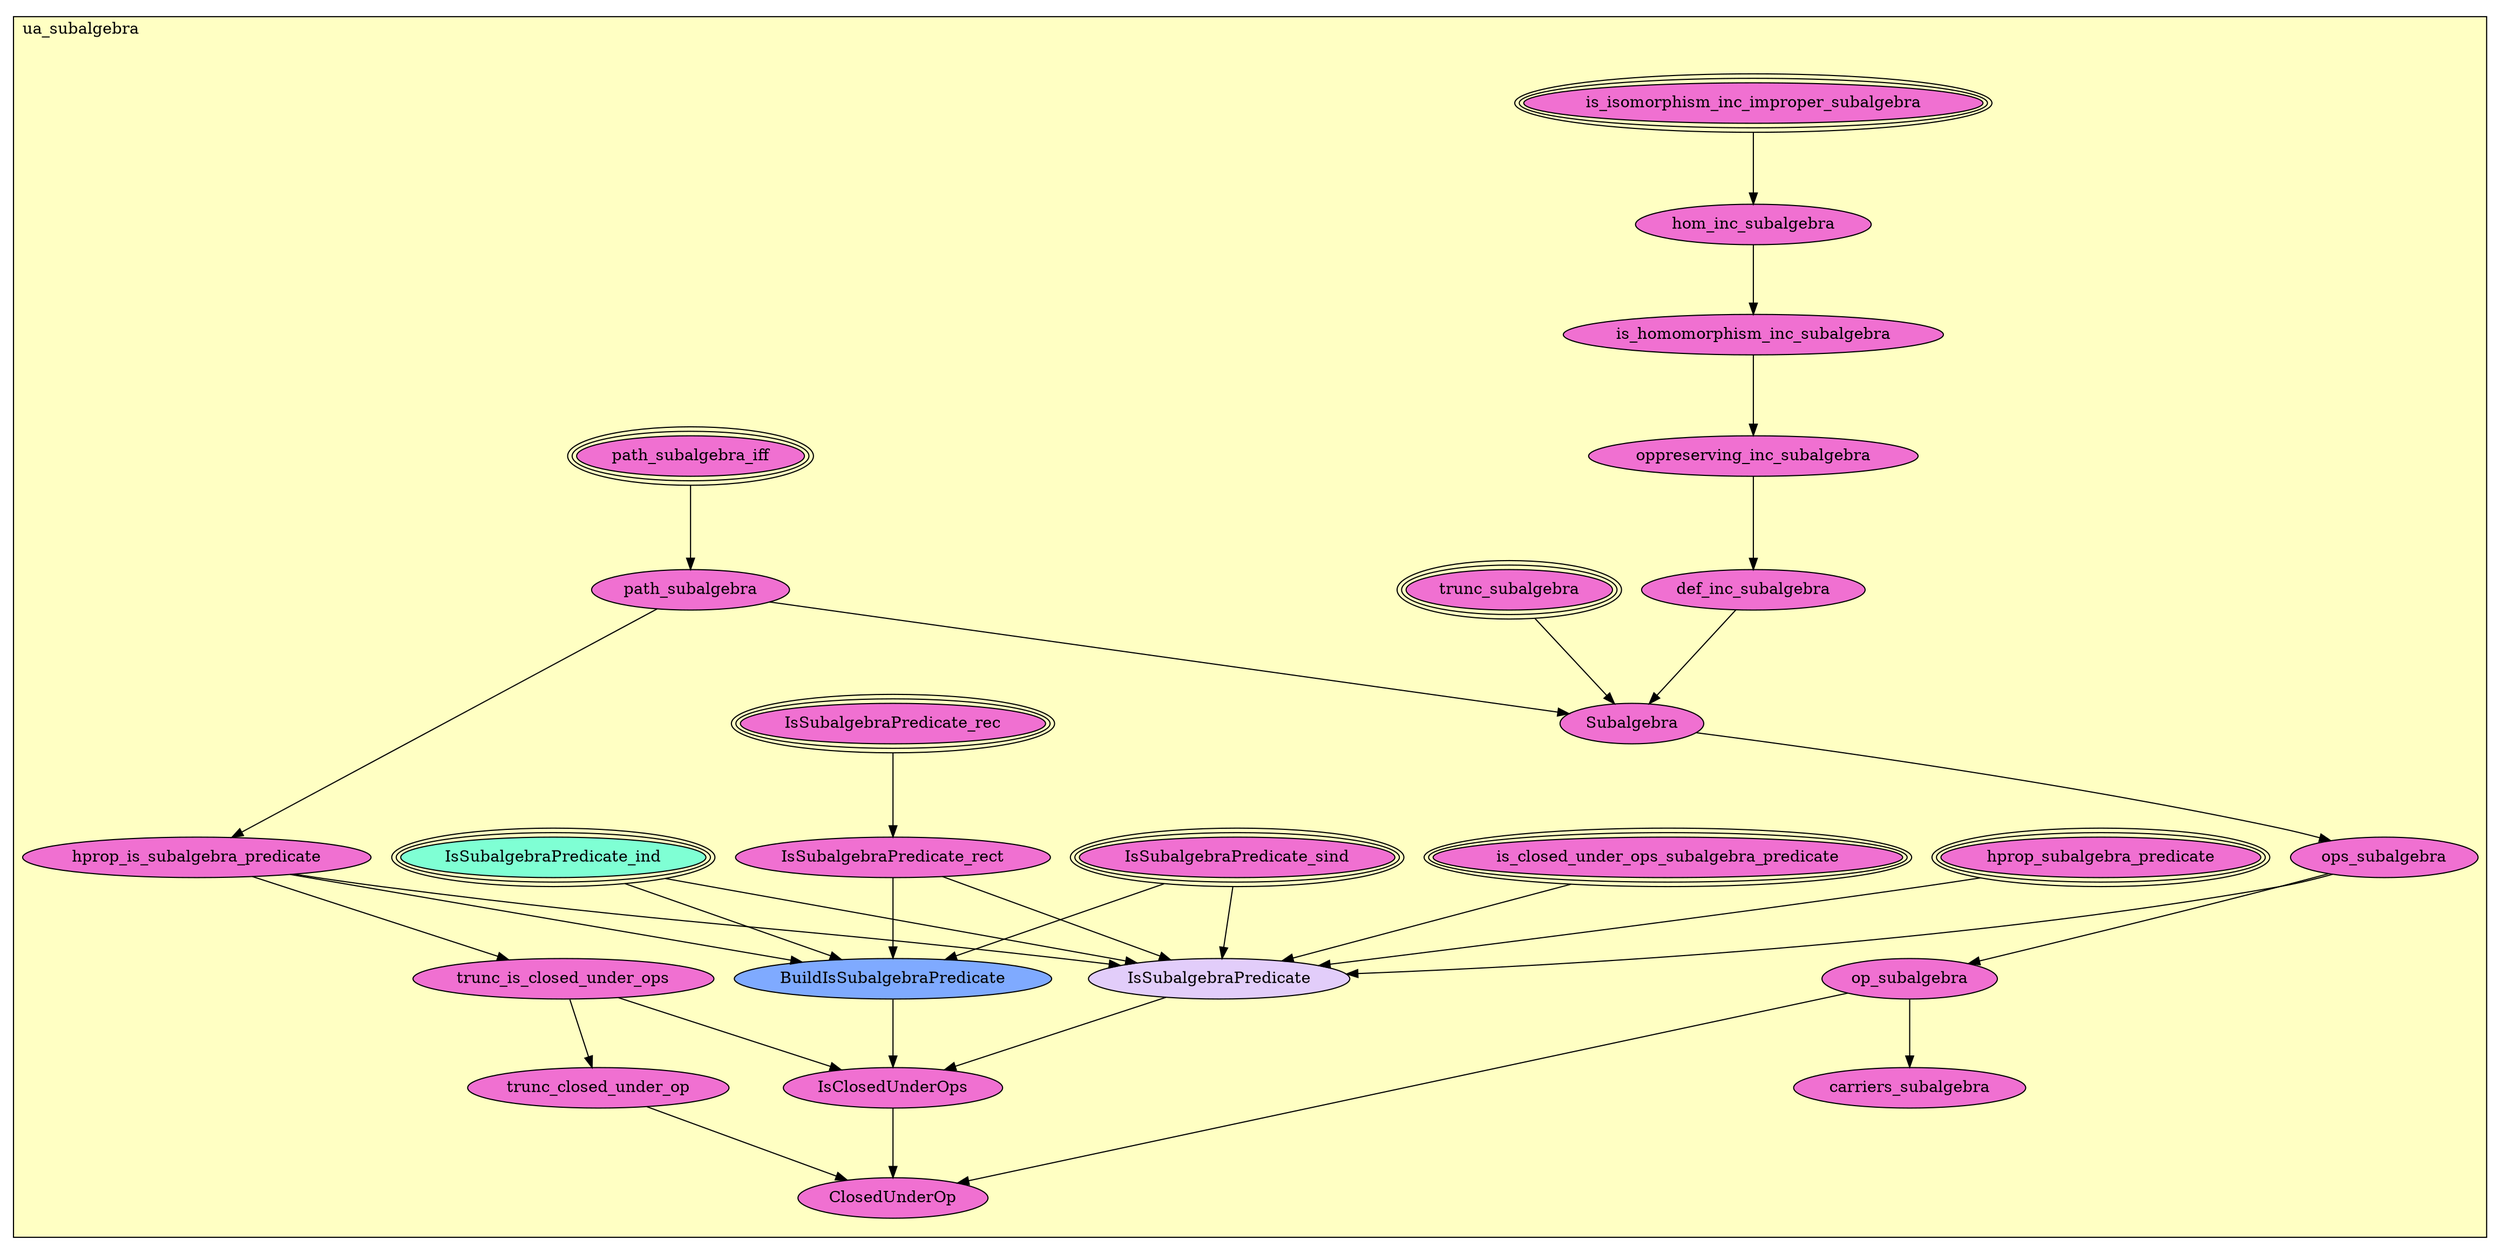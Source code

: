 digraph HoTT_Classes_theory_ua_subalgebra {
  graph [ratio=0.5]
  node [style=filled]
ua_subalgebra_path_subalgebra_iff [label="path_subalgebra_iff", URL=<ua_subalgebra.html#path_subalgebra_iff>, peripheries=3, fillcolor="#F070D1"] ;
ua_subalgebra_path_subalgebra [label="path_subalgebra", URL=<ua_subalgebra.html#path_subalgebra>, fillcolor="#F070D1"] ;
ua_subalgebra_is_isomorphism_inc_improper_subalgebra [label="is_isomorphism_inc_improper_subalgebra", URL=<ua_subalgebra.html#is_isomorphism_inc_improper_subalgebra>, peripheries=3, fillcolor="#F070D1"] ;
ua_subalgebra_hom_inc_subalgebra [label="hom_inc_subalgebra", URL=<ua_subalgebra.html#hom_inc_subalgebra>, fillcolor="#F070D1"] ;
ua_subalgebra_is_homomorphism_inc_subalgebra [label="is_homomorphism_inc_subalgebra", URL=<ua_subalgebra.html#is_homomorphism_inc_subalgebra>, fillcolor="#F070D1"] ;
ua_subalgebra_oppreserving_inc_subalgebra [label="oppreserving_inc_subalgebra", URL=<ua_subalgebra.html#oppreserving_inc_subalgebra>, fillcolor="#F070D1"] ;
ua_subalgebra_def_inc_subalgebra [label="def_inc_subalgebra", URL=<ua_subalgebra.html#def_inc_subalgebra>, fillcolor="#F070D1"] ;
ua_subalgebra_trunc_subalgebra [label="trunc_subalgebra", URL=<ua_subalgebra.html#trunc_subalgebra>, peripheries=3, fillcolor="#F070D1"] ;
ua_subalgebra_Subalgebra [label="Subalgebra", URL=<ua_subalgebra.html#Subalgebra>, fillcolor="#F070D1"] ;
ua_subalgebra_ops_subalgebra [label="ops_subalgebra", URL=<ua_subalgebra.html#ops_subalgebra>, fillcolor="#F070D1"] ;
ua_subalgebra_op_subalgebra [label="op_subalgebra", URL=<ua_subalgebra.html#op_subalgebra>, fillcolor="#F070D1"] ;
ua_subalgebra_carriers_subalgebra [label="carriers_subalgebra", URL=<ua_subalgebra.html#carriers_subalgebra>, fillcolor="#F070D1"] ;
ua_subalgebra_hprop_is_subalgebra_predicate [label="hprop_is_subalgebra_predicate", URL=<ua_subalgebra.html#hprop_is_subalgebra_predicate>, fillcolor="#F070D1"] ;
ua_subalgebra_is_closed_under_ops_subalgebra_predicate [label="is_closed_under_ops_subalgebra_predicate", URL=<ua_subalgebra.html#is_closed_under_ops_subalgebra_predicate>, peripheries=3, fillcolor="#F070D1"] ;
ua_subalgebra_hprop_subalgebra_predicate [label="hprop_subalgebra_predicate", URL=<ua_subalgebra.html#hprop_subalgebra_predicate>, peripheries=3, fillcolor="#F070D1"] ;
ua_subalgebra_IsSubalgebraPredicate_sind [label="IsSubalgebraPredicate_sind", URL=<ua_subalgebra.html#IsSubalgebraPredicate_sind>, peripheries=3, fillcolor="#F070D1"] ;
ua_subalgebra_IsSubalgebraPredicate_rec [label="IsSubalgebraPredicate_rec", URL=<ua_subalgebra.html#IsSubalgebraPredicate_rec>, peripheries=3, fillcolor="#F070D1"] ;
ua_subalgebra_IsSubalgebraPredicate_ind [label="IsSubalgebraPredicate_ind", URL=<ua_subalgebra.html#IsSubalgebraPredicate_ind>, peripheries=3, fillcolor="#7FFFD4"] ;
ua_subalgebra_IsSubalgebraPredicate_rect [label="IsSubalgebraPredicate_rect", URL=<ua_subalgebra.html#IsSubalgebraPredicate_rect>, fillcolor="#F070D1"] ;
ua_subalgebra_BuildIsSubalgebraPredicate [label="BuildIsSubalgebraPredicate", URL=<ua_subalgebra.html#BuildIsSubalgebraPredicate>, fillcolor="#7FAAFF"] ;
ua_subalgebra_IsSubalgebraPredicate [label="IsSubalgebraPredicate", URL=<ua_subalgebra.html#IsSubalgebraPredicate>, fillcolor="#E2CDFA"] ;
ua_subalgebra_trunc_is_closed_under_ops [label="trunc_is_closed_under_ops", URL=<ua_subalgebra.html#trunc_is_closed_under_ops>, fillcolor="#F070D1"] ;
ua_subalgebra_IsClosedUnderOps [label="IsClosedUnderOps", URL=<ua_subalgebra.html#IsClosedUnderOps>, fillcolor="#F070D1"] ;
ua_subalgebra_trunc_closed_under_op [label="trunc_closed_under_op", URL=<ua_subalgebra.html#trunc_closed_under_op>, fillcolor="#F070D1"] ;
ua_subalgebra_ClosedUnderOp [label="ClosedUnderOp", URL=<ua_subalgebra.html#ClosedUnderOp>, fillcolor="#F070D1"] ;
  ua_subalgebra_path_subalgebra_iff -> ua_subalgebra_path_subalgebra [] ;
  ua_subalgebra_path_subalgebra -> ua_subalgebra_Subalgebra [] ;
  ua_subalgebra_path_subalgebra -> ua_subalgebra_hprop_is_subalgebra_predicate [] ;
  ua_subalgebra_is_isomorphism_inc_improper_subalgebra -> ua_subalgebra_hom_inc_subalgebra [] ;
  ua_subalgebra_hom_inc_subalgebra -> ua_subalgebra_is_homomorphism_inc_subalgebra [] ;
  ua_subalgebra_is_homomorphism_inc_subalgebra -> ua_subalgebra_oppreserving_inc_subalgebra [] ;
  ua_subalgebra_oppreserving_inc_subalgebra -> ua_subalgebra_def_inc_subalgebra [] ;
  ua_subalgebra_def_inc_subalgebra -> ua_subalgebra_Subalgebra [] ;
  ua_subalgebra_trunc_subalgebra -> ua_subalgebra_Subalgebra [] ;
  ua_subalgebra_Subalgebra -> ua_subalgebra_ops_subalgebra [] ;
  ua_subalgebra_ops_subalgebra -> ua_subalgebra_op_subalgebra [] ;
  ua_subalgebra_ops_subalgebra -> ua_subalgebra_IsSubalgebraPredicate [] ;
  ua_subalgebra_op_subalgebra -> ua_subalgebra_carriers_subalgebra [] ;
  ua_subalgebra_op_subalgebra -> ua_subalgebra_ClosedUnderOp [] ;
  ua_subalgebra_hprop_is_subalgebra_predicate -> ua_subalgebra_BuildIsSubalgebraPredicate [] ;
  ua_subalgebra_hprop_is_subalgebra_predicate -> ua_subalgebra_IsSubalgebraPredicate [] ;
  ua_subalgebra_hprop_is_subalgebra_predicate -> ua_subalgebra_trunc_is_closed_under_ops [] ;
  ua_subalgebra_is_closed_under_ops_subalgebra_predicate -> ua_subalgebra_IsSubalgebraPredicate [] ;
  ua_subalgebra_hprop_subalgebra_predicate -> ua_subalgebra_IsSubalgebraPredicate [] ;
  ua_subalgebra_IsSubalgebraPredicate_sind -> ua_subalgebra_BuildIsSubalgebraPredicate [] ;
  ua_subalgebra_IsSubalgebraPredicate_sind -> ua_subalgebra_IsSubalgebraPredicate [] ;
  ua_subalgebra_IsSubalgebraPredicate_rec -> ua_subalgebra_IsSubalgebraPredicate_rect [] ;
  ua_subalgebra_IsSubalgebraPredicate_ind -> ua_subalgebra_BuildIsSubalgebraPredicate [] ;
  ua_subalgebra_IsSubalgebraPredicate_ind -> ua_subalgebra_IsSubalgebraPredicate [] ;
  ua_subalgebra_IsSubalgebraPredicate_rect -> ua_subalgebra_BuildIsSubalgebraPredicate [] ;
  ua_subalgebra_IsSubalgebraPredicate_rect -> ua_subalgebra_IsSubalgebraPredicate [] ;
  ua_subalgebra_BuildIsSubalgebraPredicate -> ua_subalgebra_IsClosedUnderOps [] ;
  ua_subalgebra_IsSubalgebraPredicate -> ua_subalgebra_IsClosedUnderOps [] ;
  ua_subalgebra_trunc_is_closed_under_ops -> ua_subalgebra_IsClosedUnderOps [] ;
  ua_subalgebra_trunc_is_closed_under_ops -> ua_subalgebra_trunc_closed_under_op [] ;
  ua_subalgebra_IsClosedUnderOps -> ua_subalgebra_ClosedUnderOp [] ;
  ua_subalgebra_trunc_closed_under_op -> ua_subalgebra_ClosedUnderOp [] ;
subgraph cluster_ua_subalgebra { label="ua_subalgebra"; fillcolor="#FFFFC3"; labeljust=l; style=filled 
ua_subalgebra_ClosedUnderOp; ua_subalgebra_trunc_closed_under_op; ua_subalgebra_IsClosedUnderOps; ua_subalgebra_trunc_is_closed_under_ops; ua_subalgebra_IsSubalgebraPredicate; ua_subalgebra_BuildIsSubalgebraPredicate; ua_subalgebra_IsSubalgebraPredicate_rect; ua_subalgebra_IsSubalgebraPredicate_ind; ua_subalgebra_IsSubalgebraPredicate_rec; ua_subalgebra_IsSubalgebraPredicate_sind; ua_subalgebra_hprop_subalgebra_predicate; ua_subalgebra_is_closed_under_ops_subalgebra_predicate; ua_subalgebra_hprop_is_subalgebra_predicate; ua_subalgebra_carriers_subalgebra; ua_subalgebra_op_subalgebra; ua_subalgebra_ops_subalgebra; ua_subalgebra_Subalgebra; ua_subalgebra_trunc_subalgebra; ua_subalgebra_def_inc_subalgebra; ua_subalgebra_oppreserving_inc_subalgebra; ua_subalgebra_is_homomorphism_inc_subalgebra; ua_subalgebra_hom_inc_subalgebra; ua_subalgebra_is_isomorphism_inc_improper_subalgebra; ua_subalgebra_path_subalgebra; ua_subalgebra_path_subalgebra_iff; };
} /* END */

